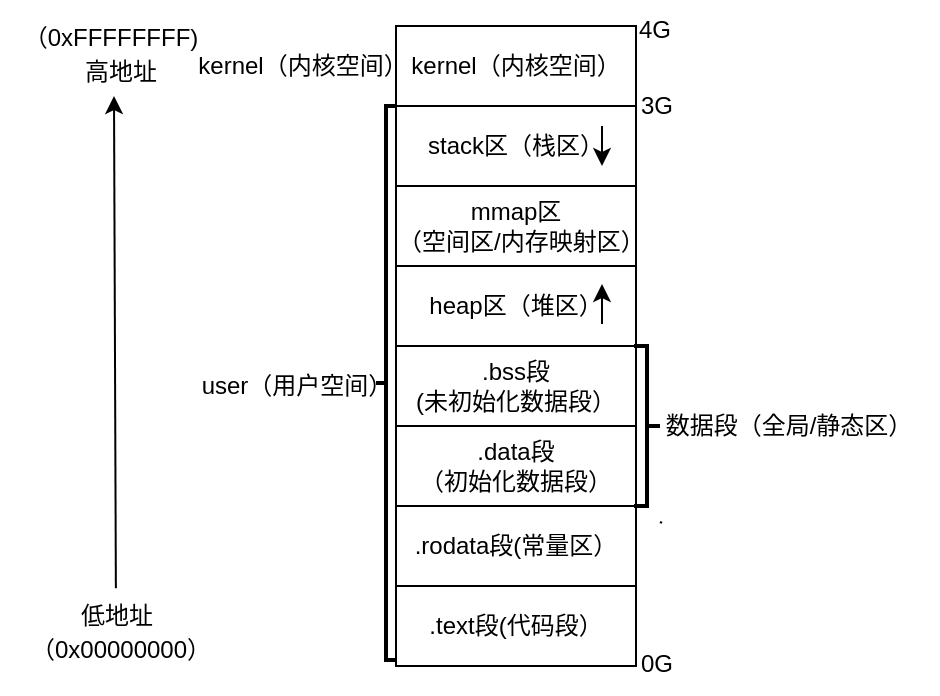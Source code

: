 <mxfile version="27.0.6">
  <diagram name="第 1 页" id="KK3FCtFLs3KHIXqktHmG">
    <mxGraphModel dx="1011" dy="637" grid="1" gridSize="10" guides="1" tooltips="1" connect="1" arrows="1" fold="1" page="1" pageScale="1" pageWidth="827" pageHeight="1169" math="0" shadow="0">
      <root>
        <mxCell id="0" />
        <mxCell id="1" parent="0" />
        <mxCell id="WgZST6R4D_UCHKurKqY--1" value="kernel（内核空间）" style="rounded=0;whiteSpace=wrap;html=1;" parent="1" vertex="1">
          <mxGeometry x="290" y="153" width="120" height="40" as="geometry" />
        </mxCell>
        <mxCell id="WgZST6R4D_UCHKurKqY--2" value="" style="endArrow=classic;html=1;rounded=0;exitX=0.499;exitY=0.071;exitDx=0;exitDy=0;exitPerimeter=0;" parent="1" edge="1">
          <mxGeometry width="50" height="50" relative="1" as="geometry">
            <mxPoint x="149.94" y="434.13" as="sourcePoint" />
            <mxPoint x="149" y="188" as="targetPoint" />
          </mxGeometry>
        </mxCell>
        <mxCell id="WgZST6R4D_UCHKurKqY--3" value="stack区（栈区）" style="rounded=0;whiteSpace=wrap;html=1;" parent="1" vertex="1">
          <mxGeometry x="290" y="193" width="120" height="40" as="geometry" />
        </mxCell>
        <mxCell id="WgZST6R4D_UCHKurKqY--4" value="mmap区&lt;div&gt;（空间区/内存映射区）&lt;/div&gt;" style="rounded=0;whiteSpace=wrap;html=1;" parent="1" vertex="1">
          <mxGeometry x="290" y="233" width="120" height="40" as="geometry" />
        </mxCell>
        <mxCell id="WgZST6R4D_UCHKurKqY--5" value="heap区（堆区）" style="rounded=0;whiteSpace=wrap;html=1;" parent="1" vertex="1">
          <mxGeometry x="290" y="273" width="120" height="40" as="geometry" />
        </mxCell>
        <mxCell id="WgZST6R4D_UCHKurKqY--6" value=".b&lt;span style=&quot;background-color: transparent; color: light-dark(rgb(0, 0, 0), rgb(255, 255, 255));&quot;&gt;ss段&lt;/span&gt;&lt;div&gt;&lt;span style=&quot;background-color: transparent; color: light-dark(rgb(0, 0, 0), rgb(255, 255, 255));&quot;&gt;(未初始化数据段）&lt;/span&gt;&lt;/div&gt;" style="rounded=0;whiteSpace=wrap;html=1;" parent="1" vertex="1">
          <mxGeometry x="290" y="313" width="120" height="40" as="geometry" />
        </mxCell>
        <mxCell id="WgZST6R4D_UCHKurKqY--7" value=".data段&lt;br&gt;（初始化数据段）" style="rounded=0;whiteSpace=wrap;html=1;" parent="1" vertex="1">
          <mxGeometry x="290" y="353" width="120" height="40" as="geometry" />
        </mxCell>
        <mxCell id="u7OvfoyCI4l_xh0M7ZDs-1" value=".rodata段(常量区）" style="rounded=0;whiteSpace=wrap;html=1;" parent="1" vertex="1">
          <mxGeometry x="290" y="393" width="120" height="40" as="geometry" />
        </mxCell>
        <mxCell id="u7OvfoyCI4l_xh0M7ZDs-2" value="高地址" style="text;html=1;align=center;verticalAlign=middle;resizable=0;points=[];autosize=1;strokeColor=none;fillColor=none;" parent="1" vertex="1">
          <mxGeometry x="122" y="161" width="60" height="30" as="geometry" />
        </mxCell>
        <mxCell id="u7OvfoyCI4l_xh0M7ZDs-5" value="" style="endArrow=classic;html=1;rounded=0;" parent="1" edge="1">
          <mxGeometry width="50" height="50" relative="1" as="geometry">
            <mxPoint x="393" y="203" as="sourcePoint" />
            <mxPoint x="393" y="223" as="targetPoint" />
          </mxGeometry>
        </mxCell>
        <mxCell id="u7OvfoyCI4l_xh0M7ZDs-7" value="" style="endArrow=classic;html=1;rounded=0;" parent="1" edge="1">
          <mxGeometry width="50" height="50" relative="1" as="geometry">
            <mxPoint x="393" y="302" as="sourcePoint" />
            <mxPoint x="393" y="282" as="targetPoint" />
          </mxGeometry>
        </mxCell>
        <mxCell id="u7OvfoyCI4l_xh0M7ZDs-8" value="低地址" style="text;html=1;align=center;verticalAlign=middle;resizable=0;points=[];autosize=1;strokeColor=none;fillColor=none;" parent="1" vertex="1">
          <mxGeometry x="120" y="433" width="60" height="30" as="geometry" />
        </mxCell>
        <mxCell id="u7OvfoyCI4l_xh0M7ZDs-9" value=".text段(代码段）" style="rounded=0;whiteSpace=wrap;html=1;" parent="1" vertex="1">
          <mxGeometry x="290" y="433" width="120" height="40" as="geometry" />
        </mxCell>
        <mxCell id="u7OvfoyCI4l_xh0M7ZDs-11" value="" style="strokeWidth=2;html=1;shape=mxgraph.flowchart.annotation_2;align=left;labelPosition=right;pointerEvents=1;direction=west;" parent="1" vertex="1">
          <mxGeometry x="409" y="313" width="13" height="80" as="geometry" />
        </mxCell>
        <mxCell id="u7OvfoyCI4l_xh0M7ZDs-14" value="数据段（全局/静态区）" style="text;html=1;align=center;verticalAlign=middle;resizable=0;points=[];autosize=1;strokeColor=none;fillColor=none;" parent="1" vertex="1">
          <mxGeometry x="411" y="338" width="150" height="30" as="geometry" />
        </mxCell>
        <mxCell id="u7OvfoyCI4l_xh0M7ZDs-15" value="（0xFFFFFFFF)" style="text;html=1;align=center;verticalAlign=middle;resizable=0;points=[];autosize=1;strokeColor=none;fillColor=none;" parent="1" vertex="1">
          <mxGeometry x="92" y="144" width="110" height="30" as="geometry" />
        </mxCell>
        <mxCell id="u7OvfoyCI4l_xh0M7ZDs-18" value="（0x00000000）" style="text;html=1;align=center;verticalAlign=middle;resizable=0;points=[];autosize=1;strokeColor=none;fillColor=none;" parent="1" vertex="1">
          <mxGeometry x="97" y="450" width="110" height="30" as="geometry" />
        </mxCell>
        <mxCell id="ya8oxxeAKjftJI1zyccY-8" value="4G" style="text;html=1;align=center;verticalAlign=middle;resizable=0;points=[];autosize=1;strokeColor=none;fillColor=none;" parent="1" vertex="1">
          <mxGeometry x="399" y="140" width="40" height="30" as="geometry" />
        </mxCell>
        <mxCell id="ya8oxxeAKjftJI1zyccY-9" value="3G" style="text;html=1;align=center;verticalAlign=middle;resizable=0;points=[];autosize=1;strokeColor=none;fillColor=none;" parent="1" vertex="1">
          <mxGeometry x="400" y="178" width="40" height="30" as="geometry" />
        </mxCell>
        <mxCell id="ya8oxxeAKjftJI1zyccY-10" value="0G" style="text;html=1;align=center;verticalAlign=middle;resizable=0;points=[];autosize=1;strokeColor=none;fillColor=none;" parent="1" vertex="1">
          <mxGeometry x="400" y="457" width="40" height="30" as="geometry" />
        </mxCell>
        <mxCell id="ya8oxxeAKjftJI1zyccY-26" value="" style="endArrow=none;html=1;rounded=0;" parent="1" edge="1">
          <mxGeometry width="50" height="50" relative="1" as="geometry">
            <mxPoint x="422" y="401" as="sourcePoint" />
            <mxPoint x="423" y="401.484" as="targetPoint" />
          </mxGeometry>
        </mxCell>
        <mxCell id="kNTeERKgsORHHhE6Im_L-1" value="kernel（内核空间）" style="text;html=1;align=center;verticalAlign=middle;resizable=0;points=[];autosize=1;strokeColor=none;fillColor=none;" vertex="1" parent="1">
          <mxGeometry x="178" y="158" width="130" height="30" as="geometry" />
        </mxCell>
        <mxCell id="kNTeERKgsORHHhE6Im_L-2" value="" style="strokeWidth=2;html=1;shape=mxgraph.flowchart.annotation_2;align=left;labelPosition=right;pointerEvents=1;" vertex="1" parent="1">
          <mxGeometry x="280" y="193" width="10" height="277" as="geometry" />
        </mxCell>
        <mxCell id="kNTeERKgsORHHhE6Im_L-3" value="user（用户空间）" style="text;html=1;align=center;verticalAlign=middle;resizable=0;points=[];autosize=1;strokeColor=none;fillColor=none;" vertex="1" parent="1">
          <mxGeometry x="180" y="318" width="120" height="30" as="geometry" />
        </mxCell>
      </root>
    </mxGraphModel>
  </diagram>
</mxfile>
